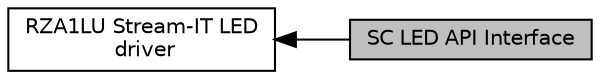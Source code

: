 digraph "SC LED API Interface"
{
  edge [fontname="Helvetica",fontsize="10",labelfontname="Helvetica",labelfontsize="10"];
  node [fontname="Helvetica",fontsize="10",shape=box];
  rankdir=LR;
  Node2 [label="RZA1LU Stream-IT LED\l driver",height=0.2,width=0.4,color="black", fillcolor="white", style="filled",URL="$dd/d85/group__R__SW__PKG__93__LED__API.html",tooltip="This interface provides access to the LED on the RZA1LU Stream-IT board See LED High Level Driver for..."];
  Node1 [label="SC LED API Interface",height=0.2,width=0.4,color="black", fillcolor="grey75", style="filled", fontcolor="black",tooltip="Interface between Smart Configurator and the LED module."];
  Node2->Node1 [shape=plaintext, dir="back", style="solid"];
}
